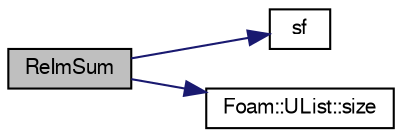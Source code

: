 digraph "ReImSum"
{
  bgcolor="transparent";
  edge [fontname="FreeSans",fontsize="10",labelfontname="FreeSans",labelfontsize="10"];
  node [fontname="FreeSans",fontsize="10",shape=record];
  rankdir="LR";
  Node66849 [label="ReImSum",height=0.2,width=0.4,color="black", fillcolor="grey75", style="filled", fontcolor="black"];
  Node66849 -> Node66850 [color="midnightblue",fontsize="10",style="solid",fontname="FreeSans"];
  Node66850 [label="sf",height=0.2,width=0.4,color="black",URL="$a19016.html#ab318caaec810447a252e6134c88a7a77"];
  Node66849 -> Node66851 [color="midnightblue",fontsize="10",style="solid",fontname="FreeSans"];
  Node66851 [label="Foam::UList::size",height=0.2,width=0.4,color="black",URL="$a25698.html#a47b3bf30da1eb3ab8076b5fbe00e0494",tooltip="Return the number of elements in the UList. "];
}
